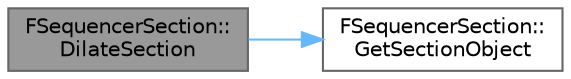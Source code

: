 digraph "FSequencerSection::DilateSection"
{
 // INTERACTIVE_SVG=YES
 // LATEX_PDF_SIZE
  bgcolor="transparent";
  edge [fontname=Helvetica,fontsize=10,labelfontname=Helvetica,labelfontsize=10];
  node [fontname=Helvetica,fontsize=10,shape=box,height=0.2,width=0.4];
  rankdir="LR";
  Node1 [id="Node000001",label="FSequencerSection::\lDilateSection",height=0.2,width=0.4,color="gray40", fillcolor="grey60", style="filled", fontcolor="black",tooltip="New Range that's set as we Dilate."];
  Node1 -> Node2 [id="edge1_Node000001_Node000002",color="steelblue1",style="solid",tooltip=" "];
  Node2 [id="Node000002",label="FSequencerSection::\lGetSectionObject",height=0.2,width=0.4,color="grey40", fillcolor="white", style="filled",URL="$d0/da8/classFSequencerSection.html#a9e38347a35448b6aead2c4f2d9b6fcb6",tooltip="The MovieSceneSection data being visualized."];
}
